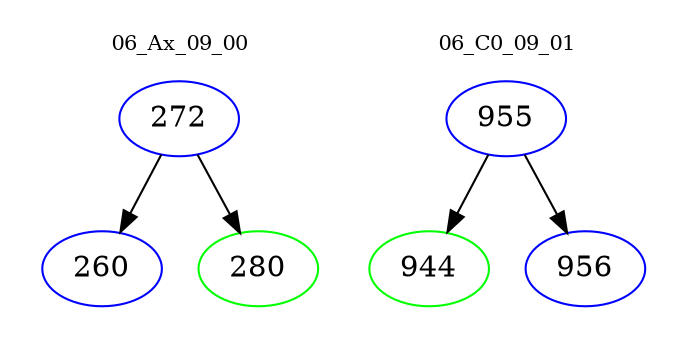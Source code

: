 digraph{
subgraph cluster_0 {
color = white
label = "06_Ax_09_00";
fontsize=10;
T0_272 [label="272", color="blue"]
T0_272 -> T0_260 [color="black"]
T0_260 [label="260", color="blue"]
T0_272 -> T0_280 [color="black"]
T0_280 [label="280", color="green"]
}
subgraph cluster_1 {
color = white
label = "06_C0_09_01";
fontsize=10;
T1_955 [label="955", color="blue"]
T1_955 -> T1_944 [color="black"]
T1_944 [label="944", color="green"]
T1_955 -> T1_956 [color="black"]
T1_956 [label="956", color="blue"]
}
}
